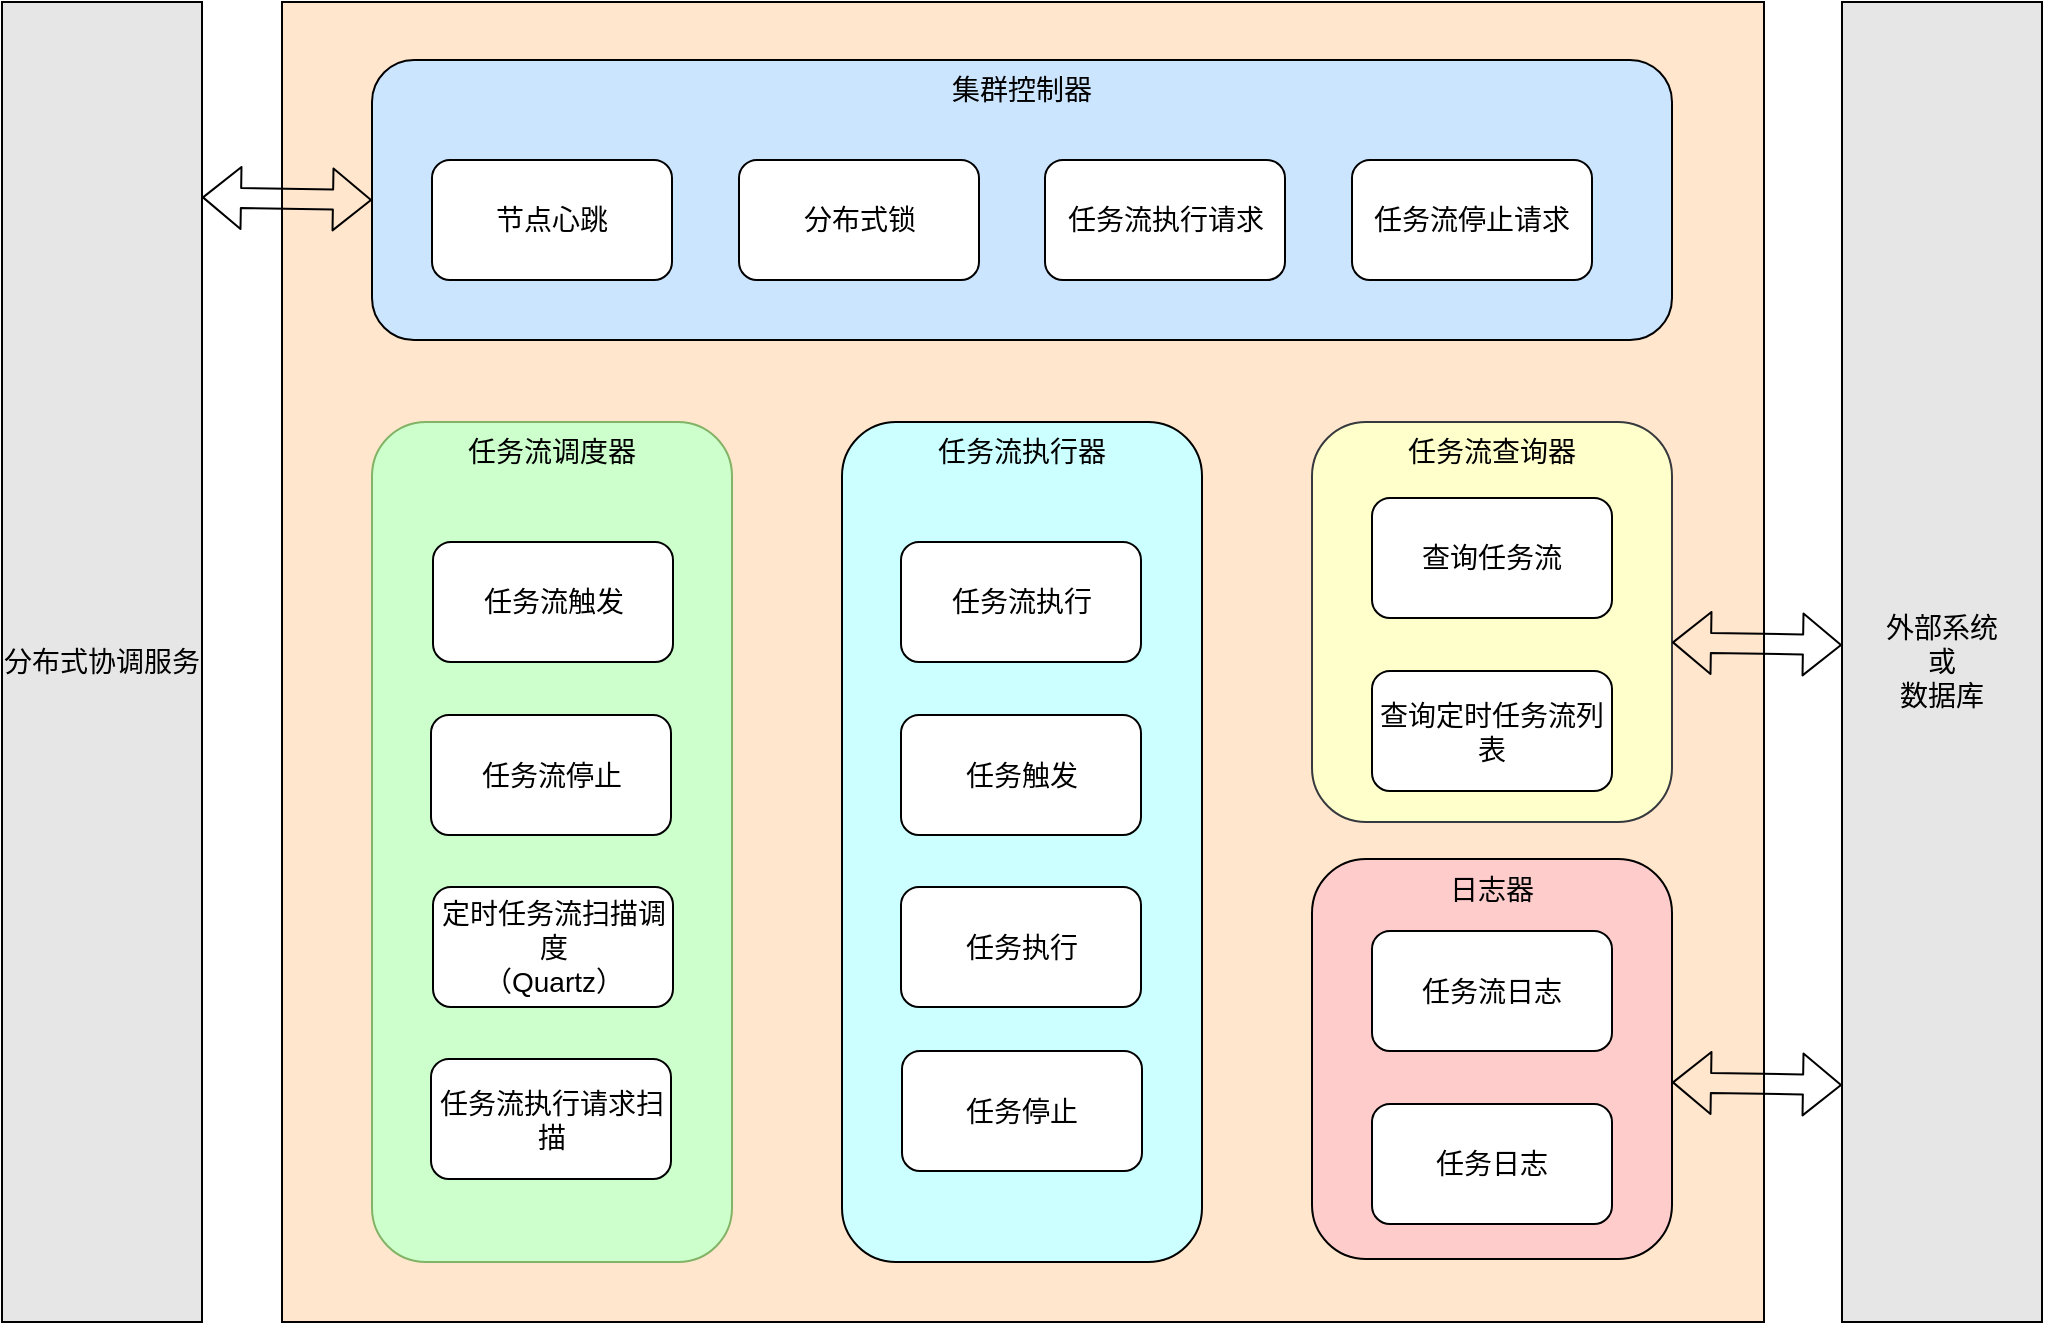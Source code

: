 <mxfile version="12.2.2" type="device" pages="1"><diagram id="cEkhQ44Od71kuKnbTuHy" name="第 1 页"><mxGraphModel dx="1072" dy="792" grid="0" gridSize="10" guides="1" tooltips="1" connect="1" arrows="1" fold="1" page="1" pageScale="1" pageWidth="1169" pageHeight="827" math="0" shadow="0"><root><mxCell id="0"/><mxCell id="1" parent="0"/><mxCell id="U7vslU7O1lmrwW9tfunQ-16" value="" style="rounded=0;whiteSpace=wrap;html=1;fillColor=#FFE6CC;fontSize=14;" parent="1" vertex="1"><mxGeometry x="214" y="110" width="741" height="660" as="geometry"/></mxCell><mxCell id="CjvS04yvlY0SCNouq8Uu-4" value="任务流执行器" style="rounded=1;whiteSpace=wrap;html=1;fillColor=#CCFFFF;verticalAlign=top;fontSize=14;" parent="1" vertex="1"><mxGeometry x="494" y="320" width="180" height="420" as="geometry"/></mxCell><mxCell id="CjvS04yvlY0SCNouq8Uu-7" value="集群控制器" style="rounded=1;whiteSpace=wrap;html=1;verticalAlign=top;fillColor=#CCE5FF;fontSize=14;" parent="1" vertex="1"><mxGeometry x="259" y="139" width="650" height="140" as="geometry"/></mxCell><mxCell id="U7vslU7O1lmrwW9tfunQ-1" value="任务流调度器" style="rounded=1;whiteSpace=wrap;html=1;fillColor=#CCFFCC;strokeColor=#82b366;verticalAlign=top;fontSize=14;" parent="1" vertex="1"><mxGeometry x="259" y="320" width="180" height="420" as="geometry"/></mxCell><mxCell id="U7vslU7O1lmrwW9tfunQ-2" value="节点心跳" style="rounded=1;whiteSpace=wrap;html=1;fontSize=14;" parent="1" vertex="1"><mxGeometry x="289" y="189" width="120" height="60" as="geometry"/></mxCell><mxCell id="U7vslU7O1lmrwW9tfunQ-3" value="任务流执行请求" style="rounded=1;whiteSpace=wrap;html=1;fontSize=14;" parent="1" vertex="1"><mxGeometry x="595.5" y="189" width="120" height="60" as="geometry"/></mxCell><mxCell id="U7vslU7O1lmrwW9tfunQ-4" value="任务流停止请求" style="rounded=1;whiteSpace=wrap;html=1;fontSize=14;" parent="1" vertex="1"><mxGeometry x="749" y="189" width="120" height="60" as="geometry"/></mxCell><mxCell id="U7vslU7O1lmrwW9tfunQ-5" value="任务流触发" style="rounded=1;whiteSpace=wrap;html=1;fontSize=14;" parent="1" vertex="1"><mxGeometry x="289.5" y="380" width="120" height="60" as="geometry"/></mxCell><mxCell id="U7vslU7O1lmrwW9tfunQ-6" value="任务流停止" style="rounded=1;whiteSpace=wrap;html=1;fontSize=14;" parent="1" vertex="1"><mxGeometry x="288.5" y="466.5" width="120" height="60" as="geometry"/></mxCell><mxCell id="U7vslU7O1lmrwW9tfunQ-7" value="定时任务流扫描调度&lt;br style=&quot;font-size: 14px;&quot;&gt;（Quartz）" style="rounded=1;whiteSpace=wrap;html=1;fontSize=14;" parent="1" vertex="1"><mxGeometry x="289.5" y="552.5" width="120" height="60" as="geometry"/></mxCell><mxCell id="U7vslU7O1lmrwW9tfunQ-8" value="任务流执行请求扫描" style="rounded=1;whiteSpace=wrap;html=1;fontSize=14;" parent="1" vertex="1"><mxGeometry x="288.5" y="638.5" width="120" height="60" as="geometry"/></mxCell><mxCell id="U7vslU7O1lmrwW9tfunQ-9" value="任务流查询器" style="rounded=1;whiteSpace=wrap;html=1;verticalAlign=top;fillColor=#FFFFCC;strokeColor=#36393d;fontSize=14;" parent="1" vertex="1"><mxGeometry x="729" y="320" width="180" height="200" as="geometry"/></mxCell><mxCell id="U7vslU7O1lmrwW9tfunQ-12" value="查询任务流" style="rounded=1;whiteSpace=wrap;html=1;fontSize=14;" parent="1" vertex="1"><mxGeometry x="759" y="358" width="120" height="60" as="geometry"/></mxCell><mxCell id="U7vslU7O1lmrwW9tfunQ-13" value="查询定时任务流列表" style="rounded=1;whiteSpace=wrap;html=1;fontSize=14;" parent="1" vertex="1"><mxGeometry x="759" y="444.5" width="120" height="60" as="geometry"/></mxCell><mxCell id="CjvS04yvlY0SCNouq8Uu-5" value="日志器" style="rounded=1;whiteSpace=wrap;html=1;verticalAlign=top;fillColor=#FFCCCC;fontSize=14;" parent="1" vertex="1"><mxGeometry x="729" y="538.5" width="180" height="200" as="geometry"/></mxCell><mxCell id="U7vslU7O1lmrwW9tfunQ-14" value="任务流日志" style="rounded=1;whiteSpace=wrap;html=1;fontSize=14;" parent="1" vertex="1"><mxGeometry x="759" y="574.5" width="120" height="60" as="geometry"/></mxCell><mxCell id="U7vslU7O1lmrwW9tfunQ-15" value="任务日志" style="rounded=1;whiteSpace=wrap;html=1;fontSize=14;" parent="1" vertex="1"><mxGeometry x="759" y="661" width="120" height="60" as="geometry"/></mxCell><mxCell id="U7vslU7O1lmrwW9tfunQ-17" value="任务触发" style="rounded=1;whiteSpace=wrap;html=1;fontSize=14;" parent="1" vertex="1"><mxGeometry x="523.5" y="466.5" width="120" height="60" as="geometry"/></mxCell><mxCell id="U7vslU7O1lmrwW9tfunQ-18" value="任务执行" style="rounded=1;whiteSpace=wrap;html=1;fontSize=14;" parent="1" vertex="1"><mxGeometry x="523.5" y="552.5" width="120" height="60" as="geometry"/></mxCell><mxCell id="U7vslU7O1lmrwW9tfunQ-19" value="任务停止" style="rounded=1;whiteSpace=wrap;html=1;fontSize=14;" parent="1" vertex="1"><mxGeometry x="524" y="634.5" width="120" height="60" as="geometry"/></mxCell><mxCell id="U7vslU7O1lmrwW9tfunQ-20" value="分布式协调服务" style="rounded=0;whiteSpace=wrap;html=1;fillColor=#E6E6E6;verticalAlign=middle;fontSize=14;" parent="1" vertex="1"><mxGeometry x="74" y="110" width="100" height="660" as="geometry"/></mxCell><mxCell id="U7vslU7O1lmrwW9tfunQ-21" value="外部系统&lt;br style=&quot;font-size: 14px;&quot;&gt;或&lt;br style=&quot;font-size: 14px;&quot;&gt;数据库" style="rounded=0;whiteSpace=wrap;html=1;fillColor=#E6E6E6;fontSize=14;" parent="1" vertex="1"><mxGeometry x="994" y="110" width="100" height="660" as="geometry"/></mxCell><mxCell id="U7vslU7O1lmrwW9tfunQ-23" value="" style="shape=flexArrow;endArrow=classic;startArrow=classic;html=1;entryX=0;entryY=0.5;entryDx=0;entryDy=0;exitX=1;exitY=0.148;exitDx=0;exitDy=0;exitPerimeter=0;fontSize=14;" parent="1" source="U7vslU7O1lmrwW9tfunQ-20" target="CjvS04yvlY0SCNouq8Uu-7" edge="1"><mxGeometry width="50" height="50" relative="1" as="geometry"><mxPoint x="180" y="240" as="sourcePoint"/><mxPoint x="230" y="190" as="targetPoint"/></mxGeometry></mxCell><mxCell id="U7vslU7O1lmrwW9tfunQ-24" value="" style="shape=flexArrow;endArrow=classic;startArrow=classic;html=1;entryX=0;entryY=0.5;entryDx=0;entryDy=0;exitX=1;exitY=0.148;exitDx=0;exitDy=0;exitPerimeter=0;fontSize=14;" parent="1" edge="1"><mxGeometry width="50" height="50" relative="1" as="geometry"><mxPoint x="909" y="430.18" as="sourcePoint"/><mxPoint x="994" y="431.5" as="targetPoint"/></mxGeometry></mxCell><mxCell id="U7vslU7O1lmrwW9tfunQ-25" value="" style="shape=flexArrow;endArrow=classic;startArrow=classic;html=1;entryX=0;entryY=0.5;entryDx=0;entryDy=0;exitX=1;exitY=0.148;exitDx=0;exitDy=0;exitPerimeter=0;fontSize=14;" parent="1" edge="1"><mxGeometry width="50" height="50" relative="1" as="geometry"><mxPoint x="909" y="650.18" as="sourcePoint"/><mxPoint x="994" y="651.5" as="targetPoint"/></mxGeometry></mxCell><mxCell id="U7vslU7O1lmrwW9tfunQ-27" value="任务流执行" style="rounded=1;whiteSpace=wrap;html=1;fontSize=14;" parent="1" vertex="1"><mxGeometry x="523.5" y="380" width="120" height="60" as="geometry"/></mxCell><mxCell id="WwegG__3_YbMNCMF7H0j-1" value="分布式锁" style="rounded=1;whiteSpace=wrap;html=1;fontSize=14;" parent="1" vertex="1"><mxGeometry x="442.5" y="189" width="120" height="60" as="geometry"/></mxCell></root></mxGraphModel></diagram></mxfile>